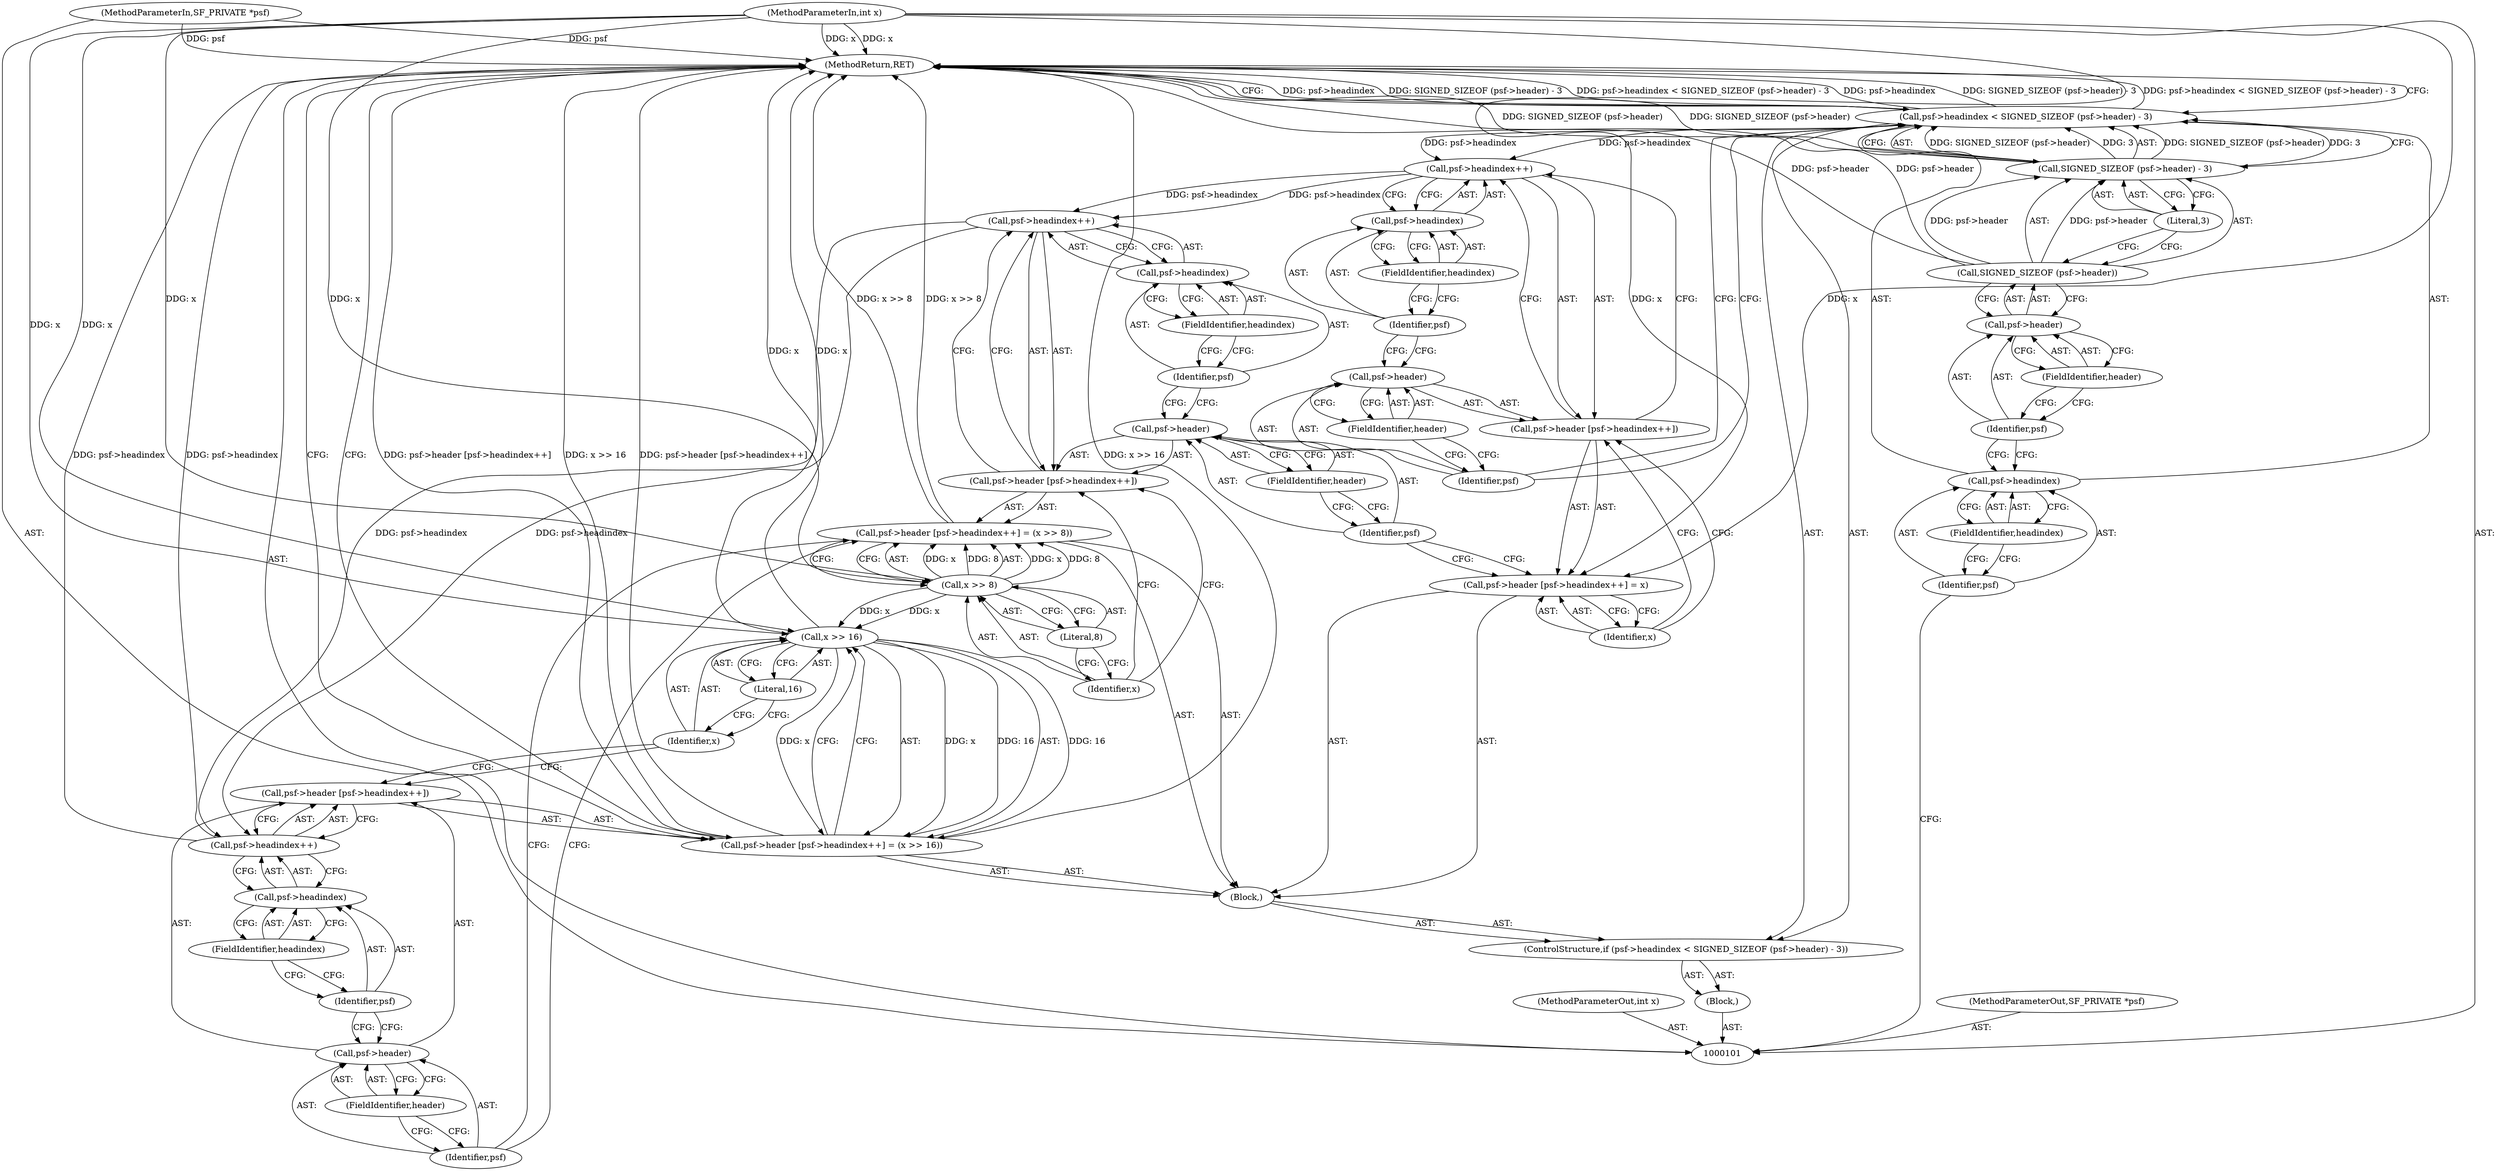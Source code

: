 digraph "1_libsndfile_708e996c87c5fae77b104ccfeb8f6db784c32074_6" {
"1000151" [label="(MethodReturn,RET)"];
"1000102" [label="(MethodParameterIn,SF_PRIVATE *psf)"];
"1000194" [label="(MethodParameterOut,SF_PRIVATE *psf)"];
"1000103" [label="(MethodParameterIn,int x)"];
"1000195" [label="(MethodParameterOut,int x)"];
"1000104" [label="(Block,)"];
"1000105" [label="(ControlStructure,if (psf->headindex < SIGNED_SIZEOF (psf->header) - 3))"];
"1000109" [label="(FieldIdentifier,headindex)"];
"1000110" [label="(Call,SIGNED_SIZEOF (psf->header) - 3)"];
"1000111" [label="(Call,SIGNED_SIZEOF (psf->header))"];
"1000112" [label="(Call,psf->header)"];
"1000113" [label="(Identifier,psf)"];
"1000114" [label="(FieldIdentifier,header)"];
"1000106" [label="(Call,psf->headindex < SIGNED_SIZEOF (psf->header) - 3)"];
"1000107" [label="(Call,psf->headindex)"];
"1000108" [label="(Identifier,psf)"];
"1000115" [label="(Literal,3)"];
"1000116" [label="(Block,)"];
"1000122" [label="(Call,psf->headindex++)"];
"1000123" [label="(Call,psf->headindex)"];
"1000124" [label="(Identifier,psf)"];
"1000125" [label="(FieldIdentifier,headindex)"];
"1000117" [label="(Call,psf->header [psf->headindex++] = x)"];
"1000118" [label="(Call,psf->header [psf->headindex++])"];
"1000119" [label="(Call,psf->header)"];
"1000120" [label="(Identifier,psf)"];
"1000126" [label="(Identifier,x)"];
"1000121" [label="(FieldIdentifier,header)"];
"1000132" [label="(Call,psf->headindex++)"];
"1000133" [label="(Call,psf->headindex)"];
"1000134" [label="(Identifier,psf)"];
"1000127" [label="(Call,psf->header [psf->headindex++] = (x >> 8))"];
"1000128" [label="(Call,psf->header [psf->headindex++])"];
"1000129" [label="(Call,psf->header)"];
"1000130" [label="(Identifier,psf)"];
"1000135" [label="(FieldIdentifier,headindex)"];
"1000136" [label="(Call,x >> 8)"];
"1000137" [label="(Identifier,x)"];
"1000138" [label="(Literal,8)"];
"1000131" [label="(FieldIdentifier,header)"];
"1000144" [label="(Call,psf->headindex++)"];
"1000145" [label="(Call,psf->headindex)"];
"1000146" [label="(Identifier,psf)"];
"1000139" [label="(Call,psf->header [psf->headindex++] = (x >> 16))"];
"1000140" [label="(Call,psf->header [psf->headindex++])"];
"1000141" [label="(Call,psf->header)"];
"1000142" [label="(Identifier,psf)"];
"1000147" [label="(FieldIdentifier,headindex)"];
"1000148" [label="(Call,x >> 16)"];
"1000149" [label="(Identifier,x)"];
"1000150" [label="(Literal,16)"];
"1000143" [label="(FieldIdentifier,header)"];
"1000151" -> "1000101"  [label="AST: "];
"1000151" -> "1000139"  [label="CFG: "];
"1000151" -> "1000106"  [label="CFG: "];
"1000106" -> "1000151"  [label="DDG: psf->headindex"];
"1000106" -> "1000151"  [label="DDG: SIGNED_SIZEOF (psf->header) - 3"];
"1000106" -> "1000151"  [label="DDG: psf->headindex < SIGNED_SIZEOF (psf->header) - 3"];
"1000139" -> "1000151"  [label="DDG: psf->header [psf->headindex++]"];
"1000139" -> "1000151"  [label="DDG: x >> 16"];
"1000110" -> "1000151"  [label="DDG: SIGNED_SIZEOF (psf->header)"];
"1000103" -> "1000151"  [label="DDG: x"];
"1000148" -> "1000151"  [label="DDG: x"];
"1000102" -> "1000151"  [label="DDG: psf"];
"1000111" -> "1000151"  [label="DDG: psf->header"];
"1000127" -> "1000151"  [label="DDG: x >> 8"];
"1000144" -> "1000151"  [label="DDG: psf->headindex"];
"1000102" -> "1000101"  [label="AST: "];
"1000102" -> "1000151"  [label="DDG: psf"];
"1000194" -> "1000101"  [label="AST: "];
"1000103" -> "1000101"  [label="AST: "];
"1000103" -> "1000151"  [label="DDG: x"];
"1000103" -> "1000117"  [label="DDG: x"];
"1000103" -> "1000136"  [label="DDG: x"];
"1000103" -> "1000148"  [label="DDG: x"];
"1000195" -> "1000101"  [label="AST: "];
"1000104" -> "1000101"  [label="AST: "];
"1000105" -> "1000104"  [label="AST: "];
"1000105" -> "1000104"  [label="AST: "];
"1000106" -> "1000105"  [label="AST: "];
"1000116" -> "1000105"  [label="AST: "];
"1000109" -> "1000107"  [label="AST: "];
"1000109" -> "1000108"  [label="CFG: "];
"1000107" -> "1000109"  [label="CFG: "];
"1000110" -> "1000106"  [label="AST: "];
"1000110" -> "1000115"  [label="CFG: "];
"1000111" -> "1000110"  [label="AST: "];
"1000115" -> "1000110"  [label="AST: "];
"1000106" -> "1000110"  [label="CFG: "];
"1000110" -> "1000151"  [label="DDG: SIGNED_SIZEOF (psf->header)"];
"1000110" -> "1000106"  [label="DDG: SIGNED_SIZEOF (psf->header)"];
"1000110" -> "1000106"  [label="DDG: 3"];
"1000111" -> "1000110"  [label="DDG: psf->header"];
"1000111" -> "1000110"  [label="AST: "];
"1000111" -> "1000112"  [label="CFG: "];
"1000112" -> "1000111"  [label="AST: "];
"1000115" -> "1000111"  [label="CFG: "];
"1000111" -> "1000151"  [label="DDG: psf->header"];
"1000111" -> "1000110"  [label="DDG: psf->header"];
"1000112" -> "1000111"  [label="AST: "];
"1000112" -> "1000114"  [label="CFG: "];
"1000113" -> "1000112"  [label="AST: "];
"1000114" -> "1000112"  [label="AST: "];
"1000111" -> "1000112"  [label="CFG: "];
"1000113" -> "1000112"  [label="AST: "];
"1000113" -> "1000107"  [label="CFG: "];
"1000114" -> "1000113"  [label="CFG: "];
"1000114" -> "1000112"  [label="AST: "];
"1000114" -> "1000113"  [label="CFG: "];
"1000112" -> "1000114"  [label="CFG: "];
"1000106" -> "1000105"  [label="AST: "];
"1000106" -> "1000110"  [label="CFG: "];
"1000107" -> "1000106"  [label="AST: "];
"1000110" -> "1000106"  [label="AST: "];
"1000120" -> "1000106"  [label="CFG: "];
"1000151" -> "1000106"  [label="CFG: "];
"1000106" -> "1000151"  [label="DDG: psf->headindex"];
"1000106" -> "1000151"  [label="DDG: SIGNED_SIZEOF (psf->header) - 3"];
"1000106" -> "1000151"  [label="DDG: psf->headindex < SIGNED_SIZEOF (psf->header) - 3"];
"1000110" -> "1000106"  [label="DDG: SIGNED_SIZEOF (psf->header)"];
"1000110" -> "1000106"  [label="DDG: 3"];
"1000106" -> "1000122"  [label="DDG: psf->headindex"];
"1000107" -> "1000106"  [label="AST: "];
"1000107" -> "1000109"  [label="CFG: "];
"1000108" -> "1000107"  [label="AST: "];
"1000109" -> "1000107"  [label="AST: "];
"1000113" -> "1000107"  [label="CFG: "];
"1000108" -> "1000107"  [label="AST: "];
"1000108" -> "1000101"  [label="CFG: "];
"1000109" -> "1000108"  [label="CFG: "];
"1000115" -> "1000110"  [label="AST: "];
"1000115" -> "1000111"  [label="CFG: "];
"1000110" -> "1000115"  [label="CFG: "];
"1000116" -> "1000105"  [label="AST: "];
"1000117" -> "1000116"  [label="AST: "];
"1000127" -> "1000116"  [label="AST: "];
"1000139" -> "1000116"  [label="AST: "];
"1000122" -> "1000118"  [label="AST: "];
"1000122" -> "1000123"  [label="CFG: "];
"1000123" -> "1000122"  [label="AST: "];
"1000118" -> "1000122"  [label="CFG: "];
"1000106" -> "1000122"  [label="DDG: psf->headindex"];
"1000122" -> "1000132"  [label="DDG: psf->headindex"];
"1000123" -> "1000122"  [label="AST: "];
"1000123" -> "1000125"  [label="CFG: "];
"1000124" -> "1000123"  [label="AST: "];
"1000125" -> "1000123"  [label="AST: "];
"1000122" -> "1000123"  [label="CFG: "];
"1000124" -> "1000123"  [label="AST: "];
"1000124" -> "1000119"  [label="CFG: "];
"1000125" -> "1000124"  [label="CFG: "];
"1000125" -> "1000123"  [label="AST: "];
"1000125" -> "1000124"  [label="CFG: "];
"1000123" -> "1000125"  [label="CFG: "];
"1000117" -> "1000116"  [label="AST: "];
"1000117" -> "1000126"  [label="CFG: "];
"1000118" -> "1000117"  [label="AST: "];
"1000126" -> "1000117"  [label="AST: "];
"1000130" -> "1000117"  [label="CFG: "];
"1000103" -> "1000117"  [label="DDG: x"];
"1000118" -> "1000117"  [label="AST: "];
"1000118" -> "1000122"  [label="CFG: "];
"1000119" -> "1000118"  [label="AST: "];
"1000122" -> "1000118"  [label="AST: "];
"1000126" -> "1000118"  [label="CFG: "];
"1000119" -> "1000118"  [label="AST: "];
"1000119" -> "1000121"  [label="CFG: "];
"1000120" -> "1000119"  [label="AST: "];
"1000121" -> "1000119"  [label="AST: "];
"1000124" -> "1000119"  [label="CFG: "];
"1000120" -> "1000119"  [label="AST: "];
"1000120" -> "1000106"  [label="CFG: "];
"1000121" -> "1000120"  [label="CFG: "];
"1000126" -> "1000117"  [label="AST: "];
"1000126" -> "1000118"  [label="CFG: "];
"1000117" -> "1000126"  [label="CFG: "];
"1000121" -> "1000119"  [label="AST: "];
"1000121" -> "1000120"  [label="CFG: "];
"1000119" -> "1000121"  [label="CFG: "];
"1000132" -> "1000128"  [label="AST: "];
"1000132" -> "1000133"  [label="CFG: "];
"1000133" -> "1000132"  [label="AST: "];
"1000128" -> "1000132"  [label="CFG: "];
"1000122" -> "1000132"  [label="DDG: psf->headindex"];
"1000132" -> "1000144"  [label="DDG: psf->headindex"];
"1000133" -> "1000132"  [label="AST: "];
"1000133" -> "1000135"  [label="CFG: "];
"1000134" -> "1000133"  [label="AST: "];
"1000135" -> "1000133"  [label="AST: "];
"1000132" -> "1000133"  [label="CFG: "];
"1000134" -> "1000133"  [label="AST: "];
"1000134" -> "1000129"  [label="CFG: "];
"1000135" -> "1000134"  [label="CFG: "];
"1000127" -> "1000116"  [label="AST: "];
"1000127" -> "1000136"  [label="CFG: "];
"1000128" -> "1000127"  [label="AST: "];
"1000136" -> "1000127"  [label="AST: "];
"1000142" -> "1000127"  [label="CFG: "];
"1000127" -> "1000151"  [label="DDG: x >> 8"];
"1000136" -> "1000127"  [label="DDG: x"];
"1000136" -> "1000127"  [label="DDG: 8"];
"1000128" -> "1000127"  [label="AST: "];
"1000128" -> "1000132"  [label="CFG: "];
"1000129" -> "1000128"  [label="AST: "];
"1000132" -> "1000128"  [label="AST: "];
"1000137" -> "1000128"  [label="CFG: "];
"1000129" -> "1000128"  [label="AST: "];
"1000129" -> "1000131"  [label="CFG: "];
"1000130" -> "1000129"  [label="AST: "];
"1000131" -> "1000129"  [label="AST: "];
"1000134" -> "1000129"  [label="CFG: "];
"1000130" -> "1000129"  [label="AST: "];
"1000130" -> "1000117"  [label="CFG: "];
"1000131" -> "1000130"  [label="CFG: "];
"1000135" -> "1000133"  [label="AST: "];
"1000135" -> "1000134"  [label="CFG: "];
"1000133" -> "1000135"  [label="CFG: "];
"1000136" -> "1000127"  [label="AST: "];
"1000136" -> "1000138"  [label="CFG: "];
"1000137" -> "1000136"  [label="AST: "];
"1000138" -> "1000136"  [label="AST: "];
"1000127" -> "1000136"  [label="CFG: "];
"1000136" -> "1000127"  [label="DDG: x"];
"1000136" -> "1000127"  [label="DDG: 8"];
"1000103" -> "1000136"  [label="DDG: x"];
"1000136" -> "1000148"  [label="DDG: x"];
"1000137" -> "1000136"  [label="AST: "];
"1000137" -> "1000128"  [label="CFG: "];
"1000138" -> "1000137"  [label="CFG: "];
"1000138" -> "1000136"  [label="AST: "];
"1000138" -> "1000137"  [label="CFG: "];
"1000136" -> "1000138"  [label="CFG: "];
"1000131" -> "1000129"  [label="AST: "];
"1000131" -> "1000130"  [label="CFG: "];
"1000129" -> "1000131"  [label="CFG: "];
"1000144" -> "1000140"  [label="AST: "];
"1000144" -> "1000145"  [label="CFG: "];
"1000145" -> "1000144"  [label="AST: "];
"1000140" -> "1000144"  [label="CFG: "];
"1000144" -> "1000151"  [label="DDG: psf->headindex"];
"1000132" -> "1000144"  [label="DDG: psf->headindex"];
"1000145" -> "1000144"  [label="AST: "];
"1000145" -> "1000147"  [label="CFG: "];
"1000146" -> "1000145"  [label="AST: "];
"1000147" -> "1000145"  [label="AST: "];
"1000144" -> "1000145"  [label="CFG: "];
"1000146" -> "1000145"  [label="AST: "];
"1000146" -> "1000141"  [label="CFG: "];
"1000147" -> "1000146"  [label="CFG: "];
"1000139" -> "1000116"  [label="AST: "];
"1000139" -> "1000148"  [label="CFG: "];
"1000140" -> "1000139"  [label="AST: "];
"1000148" -> "1000139"  [label="AST: "];
"1000151" -> "1000139"  [label="CFG: "];
"1000139" -> "1000151"  [label="DDG: psf->header [psf->headindex++]"];
"1000139" -> "1000151"  [label="DDG: x >> 16"];
"1000148" -> "1000139"  [label="DDG: x"];
"1000148" -> "1000139"  [label="DDG: 16"];
"1000140" -> "1000139"  [label="AST: "];
"1000140" -> "1000144"  [label="CFG: "];
"1000141" -> "1000140"  [label="AST: "];
"1000144" -> "1000140"  [label="AST: "];
"1000149" -> "1000140"  [label="CFG: "];
"1000141" -> "1000140"  [label="AST: "];
"1000141" -> "1000143"  [label="CFG: "];
"1000142" -> "1000141"  [label="AST: "];
"1000143" -> "1000141"  [label="AST: "];
"1000146" -> "1000141"  [label="CFG: "];
"1000142" -> "1000141"  [label="AST: "];
"1000142" -> "1000127"  [label="CFG: "];
"1000143" -> "1000142"  [label="CFG: "];
"1000147" -> "1000145"  [label="AST: "];
"1000147" -> "1000146"  [label="CFG: "];
"1000145" -> "1000147"  [label="CFG: "];
"1000148" -> "1000139"  [label="AST: "];
"1000148" -> "1000150"  [label="CFG: "];
"1000149" -> "1000148"  [label="AST: "];
"1000150" -> "1000148"  [label="AST: "];
"1000139" -> "1000148"  [label="CFG: "];
"1000148" -> "1000151"  [label="DDG: x"];
"1000148" -> "1000139"  [label="DDG: x"];
"1000148" -> "1000139"  [label="DDG: 16"];
"1000136" -> "1000148"  [label="DDG: x"];
"1000103" -> "1000148"  [label="DDG: x"];
"1000149" -> "1000148"  [label="AST: "];
"1000149" -> "1000140"  [label="CFG: "];
"1000150" -> "1000149"  [label="CFG: "];
"1000150" -> "1000148"  [label="AST: "];
"1000150" -> "1000149"  [label="CFG: "];
"1000148" -> "1000150"  [label="CFG: "];
"1000143" -> "1000141"  [label="AST: "];
"1000143" -> "1000142"  [label="CFG: "];
"1000141" -> "1000143"  [label="CFG: "];
}

